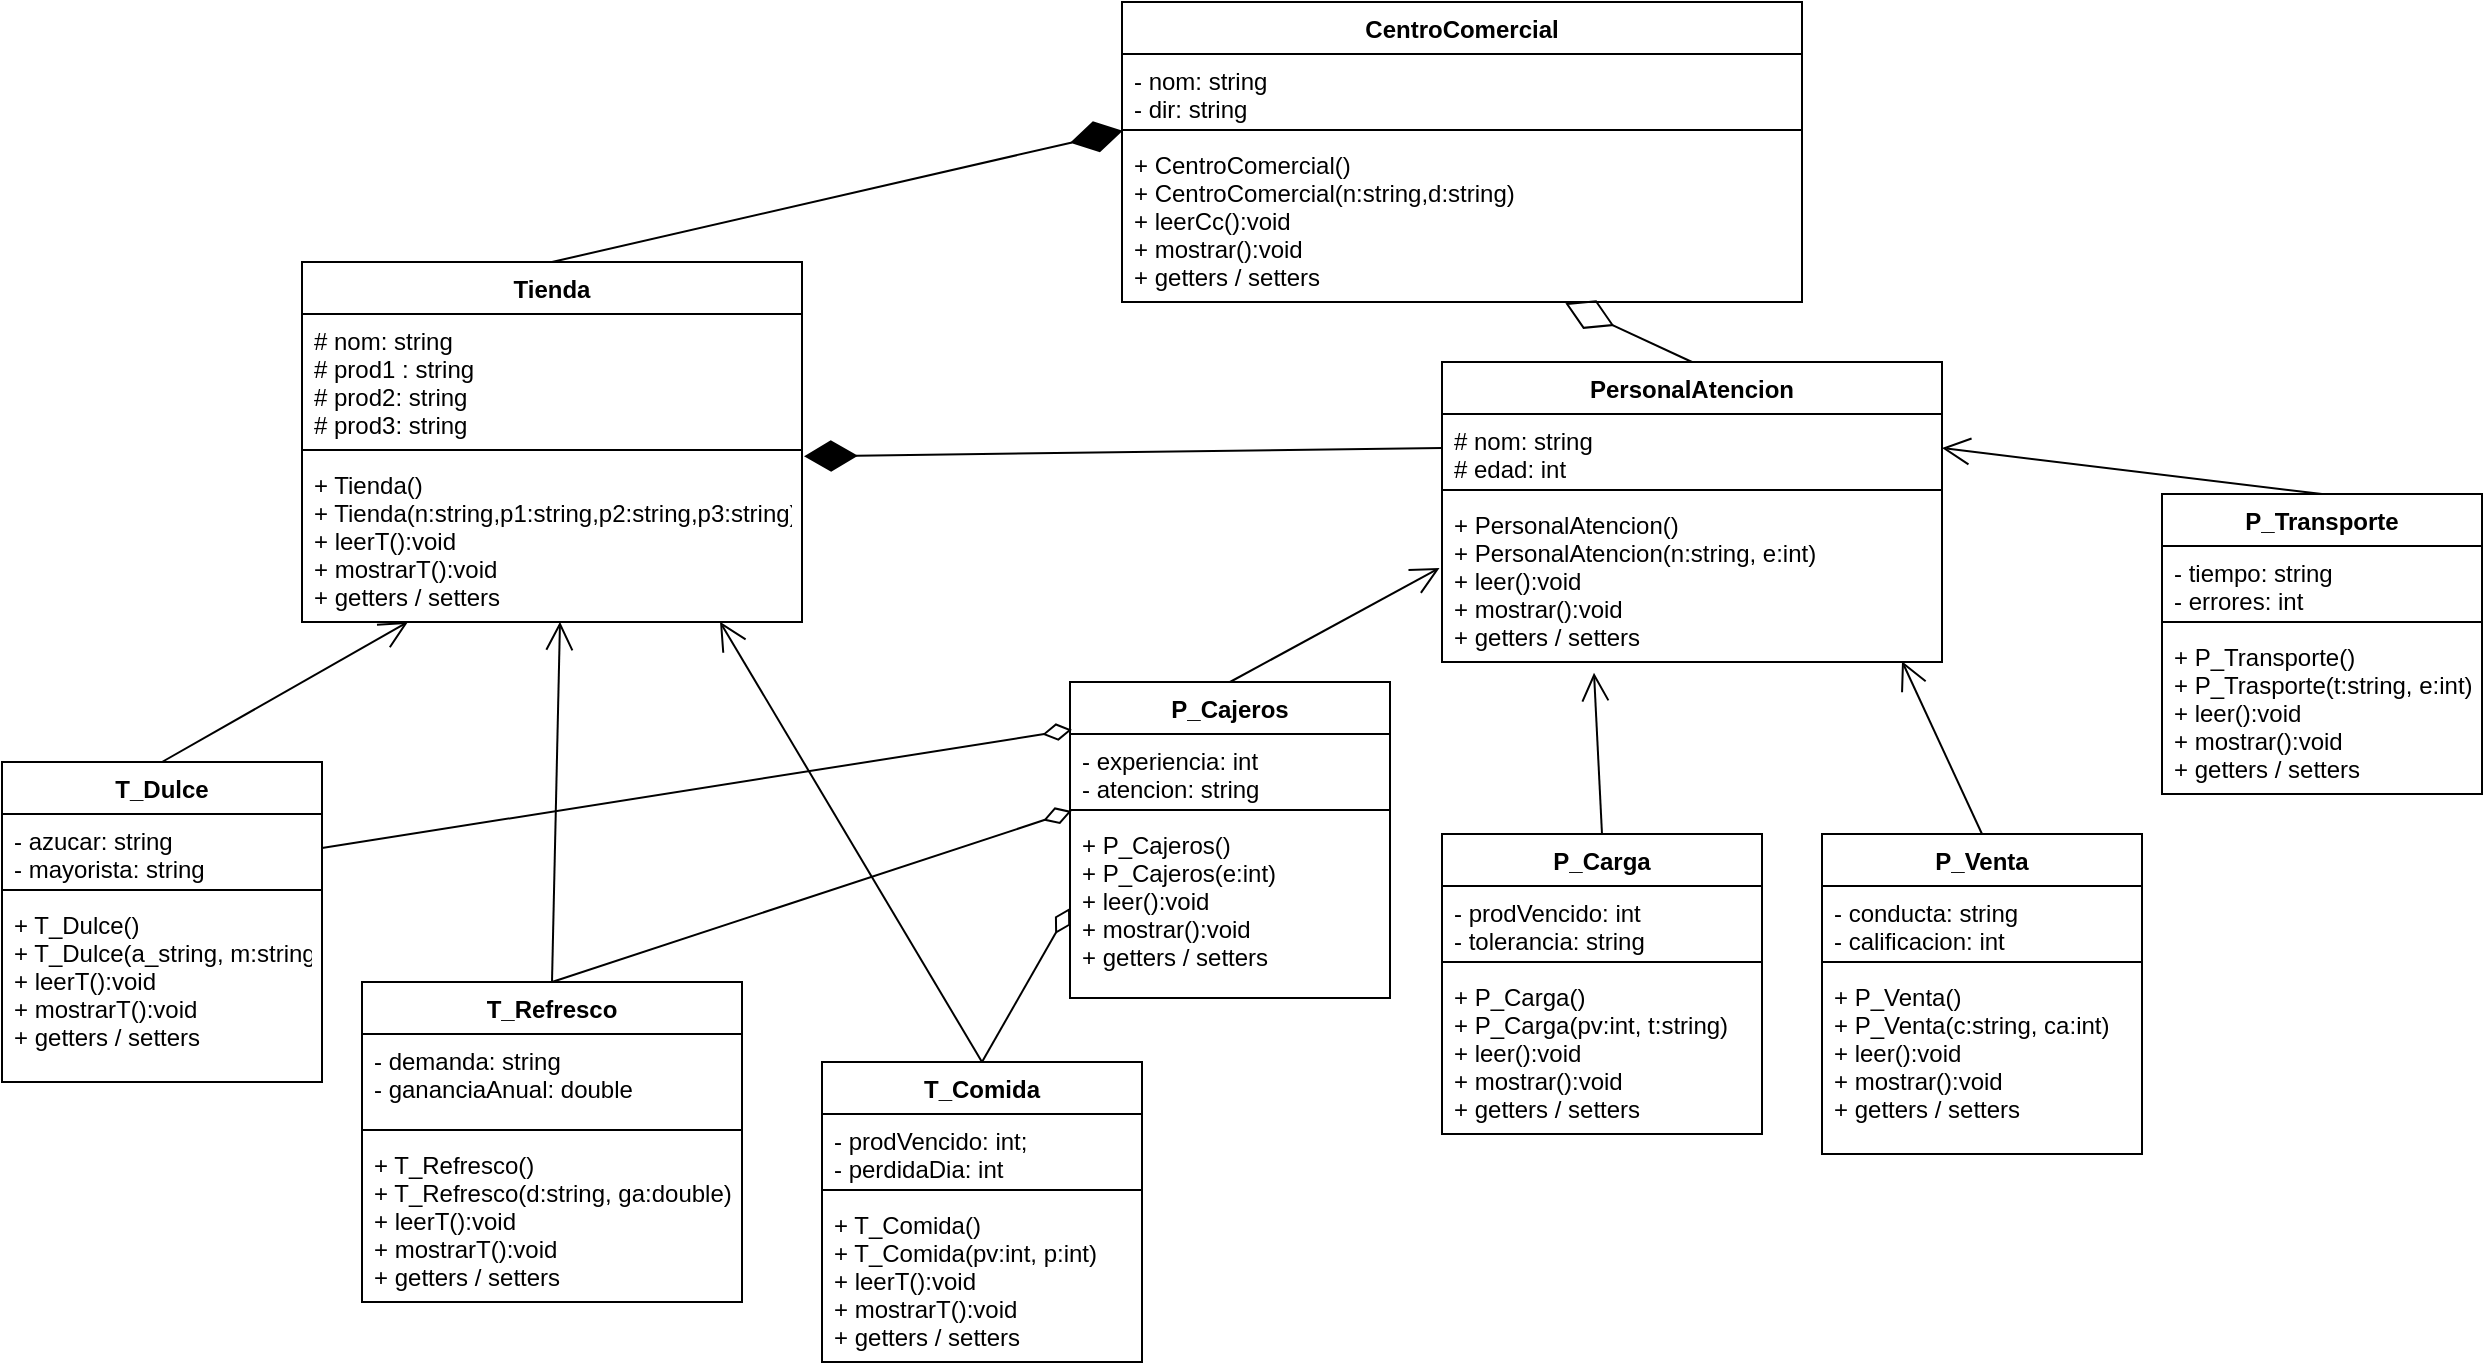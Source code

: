 <mxfile version="16.2.7" type="device"><diagram id="2L1CRwoV-_f4_p95YwWI" name="Page-1"><mxGraphModel dx="2858" dy="1134" grid="1" gridSize="10" guides="1" tooltips="1" connect="1" arrows="1" fold="1" page="1" pageScale="1" pageWidth="827" pageHeight="1169" math="0" shadow="0"><root><mxCell id="0"/><mxCell id="1" parent="0"/><mxCell id="VL1fIqEO-78KAqecMwTS-1" value="PersonalAtencion" style="swimlane;fontStyle=1;align=center;verticalAlign=top;childLayout=stackLayout;horizontal=1;startSize=26;horizontalStack=0;resizeParent=1;resizeParentMax=0;resizeLast=0;collapsible=1;marginBottom=0;" vertex="1" parent="1"><mxGeometry x="400" y="310" width="250" height="150" as="geometry"/></mxCell><mxCell id="VL1fIqEO-78KAqecMwTS-20" value="# nom: string&#10;# edad: int" style="text;strokeColor=none;fillColor=none;align=left;verticalAlign=top;spacingLeft=4;spacingRight=4;overflow=hidden;rotatable=0;points=[[0,0.5],[1,0.5]];portConstraint=eastwest;" vertex="1" parent="VL1fIqEO-78KAqecMwTS-1"><mxGeometry y="26" width="250" height="34" as="geometry"/></mxCell><mxCell id="VL1fIqEO-78KAqecMwTS-3" value="" style="line;strokeWidth=1;fillColor=none;align=left;verticalAlign=middle;spacingTop=-1;spacingLeft=3;spacingRight=3;rotatable=0;labelPosition=right;points=[];portConstraint=eastwest;" vertex="1" parent="VL1fIqEO-78KAqecMwTS-1"><mxGeometry y="60" width="250" height="8" as="geometry"/></mxCell><mxCell id="VL1fIqEO-78KAqecMwTS-4" value="+ PersonalAtencion()&#10;+ PersonalAtencion(n:string, e:int)&#10;+ leer():void&#10;+ mostrar():void&#10;+ getters / setters" style="text;strokeColor=none;fillColor=none;align=left;verticalAlign=top;spacingLeft=4;spacingRight=4;overflow=hidden;rotatable=0;points=[[0,0.5],[1,0.5]];portConstraint=eastwest;" vertex="1" parent="VL1fIqEO-78KAqecMwTS-1"><mxGeometry y="68" width="250" height="82" as="geometry"/></mxCell><mxCell id="VL1fIqEO-78KAqecMwTS-5" value="P_Venta" style="swimlane;fontStyle=1;align=center;verticalAlign=top;childLayout=stackLayout;horizontal=1;startSize=26;horizontalStack=0;resizeParent=1;resizeParentMax=0;resizeLast=0;collapsible=1;marginBottom=0;" vertex="1" parent="1"><mxGeometry x="590" y="546" width="160" height="160" as="geometry"/></mxCell><mxCell id="VL1fIqEO-78KAqecMwTS-6" value="- conducta: string&#10;- calificacion: int&#10;" style="text;strokeColor=none;fillColor=none;align=left;verticalAlign=top;spacingLeft=4;spacingRight=4;overflow=hidden;rotatable=0;points=[[0,0.5],[1,0.5]];portConstraint=eastwest;" vertex="1" parent="VL1fIqEO-78KAqecMwTS-5"><mxGeometry y="26" width="160" height="34" as="geometry"/></mxCell><mxCell id="VL1fIqEO-78KAqecMwTS-7" value="" style="line;strokeWidth=1;fillColor=none;align=left;verticalAlign=middle;spacingTop=-1;spacingLeft=3;spacingRight=3;rotatable=0;labelPosition=right;points=[];portConstraint=eastwest;" vertex="1" parent="VL1fIqEO-78KAqecMwTS-5"><mxGeometry y="60" width="160" height="8" as="geometry"/></mxCell><mxCell id="VL1fIqEO-78KAqecMwTS-8" value="+ P_Venta()&#10;+ P_Venta(c:string, ca:int)&#10;+ leer():void&#10;+ mostrar():void&#10;+ getters / setters" style="text;strokeColor=none;fillColor=none;align=left;verticalAlign=top;spacingLeft=4;spacingRight=4;overflow=hidden;rotatable=0;points=[[0,0.5],[1,0.5]];portConstraint=eastwest;" vertex="1" parent="VL1fIqEO-78KAqecMwTS-5"><mxGeometry y="68" width="160" height="92" as="geometry"/></mxCell><mxCell id="VL1fIqEO-78KAqecMwTS-9" value="Tienda" style="swimlane;fontStyle=1;align=center;verticalAlign=top;childLayout=stackLayout;horizontal=1;startSize=26;horizontalStack=0;resizeParent=1;resizeParentMax=0;resizeLast=0;collapsible=1;marginBottom=0;" vertex="1" parent="1"><mxGeometry x="-170" y="260" width="250" height="180" as="geometry"/></mxCell><mxCell id="VL1fIqEO-78KAqecMwTS-10" value="# nom: string&#10;# prod1 : string&#10;# prod2: string&#10;# prod3: string" style="text;strokeColor=none;fillColor=none;align=left;verticalAlign=top;spacingLeft=4;spacingRight=4;overflow=hidden;rotatable=0;points=[[0,0.5],[1,0.5]];portConstraint=eastwest;" vertex="1" parent="VL1fIqEO-78KAqecMwTS-9"><mxGeometry y="26" width="250" height="64" as="geometry"/></mxCell><mxCell id="VL1fIqEO-78KAqecMwTS-11" value="" style="line;strokeWidth=1;fillColor=none;align=left;verticalAlign=middle;spacingTop=-1;spacingLeft=3;spacingRight=3;rotatable=0;labelPosition=right;points=[];portConstraint=eastwest;" vertex="1" parent="VL1fIqEO-78KAqecMwTS-9"><mxGeometry y="90" width="250" height="8" as="geometry"/></mxCell><mxCell id="VL1fIqEO-78KAqecMwTS-12" value="+ Tienda()&#10;+ Tienda(n:string,p1:string,p2:string,p3:string)&#10;+ leerT():void&#10;+ mostrarT():void&#10;+ getters / setters" style="text;strokeColor=none;fillColor=none;align=left;verticalAlign=top;spacingLeft=4;spacingRight=4;overflow=hidden;rotatable=0;points=[[0,0.5],[1,0.5]];portConstraint=eastwest;" vertex="1" parent="VL1fIqEO-78KAqecMwTS-9"><mxGeometry y="98" width="250" height="82" as="geometry"/></mxCell><mxCell id="VL1fIqEO-78KAqecMwTS-13" value="CentroComercial" style="swimlane;fontStyle=1;align=center;verticalAlign=top;childLayout=stackLayout;horizontal=1;startSize=26;horizontalStack=0;resizeParent=1;resizeParentMax=0;resizeLast=0;collapsible=1;marginBottom=0;" vertex="1" parent="1"><mxGeometry x="240" y="130" width="340" height="150" as="geometry"/></mxCell><mxCell id="VL1fIqEO-78KAqecMwTS-14" value="- nom: string&#10;- dir: string" style="text;strokeColor=none;fillColor=none;align=left;verticalAlign=top;spacingLeft=4;spacingRight=4;overflow=hidden;rotatable=0;points=[[0,0.5],[1,0.5]];portConstraint=eastwest;" vertex="1" parent="VL1fIqEO-78KAqecMwTS-13"><mxGeometry y="26" width="340" height="34" as="geometry"/></mxCell><mxCell id="VL1fIqEO-78KAqecMwTS-15" value="" style="line;strokeWidth=1;fillColor=none;align=left;verticalAlign=middle;spacingTop=-1;spacingLeft=3;spacingRight=3;rotatable=0;labelPosition=right;points=[];portConstraint=eastwest;" vertex="1" parent="VL1fIqEO-78KAqecMwTS-13"><mxGeometry y="60" width="340" height="8" as="geometry"/></mxCell><mxCell id="VL1fIqEO-78KAqecMwTS-16" value="+ CentroComercial()&#10;+ CentroComercial(n:string,d:string)&#10;+ leerCc():void&#10;+ mostrar():void&#10;+ getters / setters" style="text;strokeColor=none;fillColor=none;align=left;verticalAlign=top;spacingLeft=4;spacingRight=4;overflow=hidden;rotatable=0;points=[[0,0.5],[1,0.5]];portConstraint=eastwest;" vertex="1" parent="VL1fIqEO-78KAqecMwTS-13"><mxGeometry y="68" width="340" height="82" as="geometry"/></mxCell><mxCell id="VL1fIqEO-78KAqecMwTS-18" value="" style="endArrow=diamondThin;endFill=1;endSize=24;html=1;rounded=0;entryX=0.001;entryY=-0.044;entryDx=0;entryDy=0;entryPerimeter=0;exitX=0.5;exitY=0;exitDx=0;exitDy=0;" edge="1" parent="1" source="VL1fIqEO-78KAqecMwTS-9" target="VL1fIqEO-78KAqecMwTS-16"><mxGeometry width="160" relative="1" as="geometry"><mxPoint x="180" y="450" as="sourcePoint"/><mxPoint x="340" y="450" as="targetPoint"/></mxGeometry></mxCell><mxCell id="VL1fIqEO-78KAqecMwTS-21" value="" style="endArrow=diamondThin;endFill=1;endSize=24;html=1;rounded=0;entryX=1.004;entryY=0.897;entryDx=0;entryDy=0;entryPerimeter=0;exitX=0;exitY=0.5;exitDx=0;exitDy=0;" edge="1" parent="1" source="VL1fIqEO-78KAqecMwTS-20" target="VL1fIqEO-78KAqecMwTS-11"><mxGeometry width="160" relative="1" as="geometry"><mxPoint x="145" y="430" as="sourcePoint"/><mxPoint x="250.34" y="244.392" as="targetPoint"/></mxGeometry></mxCell><mxCell id="VL1fIqEO-78KAqecMwTS-22" value="" style="endArrow=diamondThin;endFill=0;endSize=24;html=1;rounded=0;exitX=0.5;exitY=0;exitDx=0;exitDy=0;entryX=0.652;entryY=1.007;entryDx=0;entryDy=0;entryPerimeter=0;" edge="1" parent="1" source="VL1fIqEO-78KAqecMwTS-1" target="VL1fIqEO-78KAqecMwTS-16"><mxGeometry width="160" relative="1" as="geometry"><mxPoint x="360" y="420" as="sourcePoint"/><mxPoint x="520" y="420" as="targetPoint"/></mxGeometry></mxCell><mxCell id="VL1fIqEO-78KAqecMwTS-23" value="" style="endArrow=open;endFill=1;endSize=12;html=1;rounded=0;exitX=0.5;exitY=0;exitDx=0;exitDy=0;entryX=-0.005;entryY=0.427;entryDx=0;entryDy=0;entryPerimeter=0;" edge="1" parent="1" source="VL1fIqEO-78KAqecMwTS-30" target="VL1fIqEO-78KAqecMwTS-4"><mxGeometry width="160" relative="1" as="geometry"><mxPoint x="550" y="540" as="sourcePoint"/><mxPoint x="510" y="430" as="targetPoint"/></mxGeometry></mxCell><mxCell id="VL1fIqEO-78KAqecMwTS-24" value="" style="endArrow=open;endFill=1;endSize=12;html=1;rounded=0;entryX=0.304;entryY=1.066;entryDx=0;entryDy=0;entryPerimeter=0;exitX=0.5;exitY=0;exitDx=0;exitDy=0;" edge="1" parent="1" source="VL1fIqEO-78KAqecMwTS-26" target="VL1fIqEO-78KAqecMwTS-4"><mxGeometry width="160" relative="1" as="geometry"><mxPoint x="470" y="520" as="sourcePoint"/><mxPoint x="460" y="470" as="targetPoint"/></mxGeometry></mxCell><mxCell id="VL1fIqEO-78KAqecMwTS-25" value="" style="endArrow=open;endFill=1;endSize=12;html=1;rounded=0;entryX=0.92;entryY=0.995;entryDx=0;entryDy=0;exitX=0.5;exitY=0;exitDx=0;exitDy=0;entryPerimeter=0;" edge="1" parent="1" source="VL1fIqEO-78KAqecMwTS-5" target="VL1fIqEO-78KAqecMwTS-4"><mxGeometry width="160" relative="1" as="geometry"><mxPoint x="400" y="500" as="sourcePoint"/><mxPoint x="450" y="530" as="targetPoint"/></mxGeometry></mxCell><mxCell id="VL1fIqEO-78KAqecMwTS-26" value="P_Carga" style="swimlane;fontStyle=1;align=center;verticalAlign=top;childLayout=stackLayout;horizontal=1;startSize=26;horizontalStack=0;resizeParent=1;resizeParentMax=0;resizeLast=0;collapsible=1;marginBottom=0;" vertex="1" parent="1"><mxGeometry x="400" y="546" width="160" height="150" as="geometry"/></mxCell><mxCell id="VL1fIqEO-78KAqecMwTS-27" value="- prodVencido: int&#10;- tolerancia: string" style="text;strokeColor=none;fillColor=none;align=left;verticalAlign=top;spacingLeft=4;spacingRight=4;overflow=hidden;rotatable=0;points=[[0,0.5],[1,0.5]];portConstraint=eastwest;" vertex="1" parent="VL1fIqEO-78KAqecMwTS-26"><mxGeometry y="26" width="160" height="34" as="geometry"/></mxCell><mxCell id="VL1fIqEO-78KAqecMwTS-28" value="" style="line;strokeWidth=1;fillColor=none;align=left;verticalAlign=middle;spacingTop=-1;spacingLeft=3;spacingRight=3;rotatable=0;labelPosition=right;points=[];portConstraint=eastwest;" vertex="1" parent="VL1fIqEO-78KAqecMwTS-26"><mxGeometry y="60" width="160" height="8" as="geometry"/></mxCell><mxCell id="VL1fIqEO-78KAqecMwTS-29" value="+ P_Carga()&#10;+ P_Carga(pv:int, t:string)&#10;+ leer():void&#10;+ mostrar():void&#10;+ getters / setters" style="text;strokeColor=none;fillColor=none;align=left;verticalAlign=top;spacingLeft=4;spacingRight=4;overflow=hidden;rotatable=0;points=[[0,0.5],[1,0.5]];portConstraint=eastwest;" vertex="1" parent="VL1fIqEO-78KAqecMwTS-26"><mxGeometry y="68" width="160" height="82" as="geometry"/></mxCell><mxCell id="VL1fIqEO-78KAqecMwTS-30" value="P_Cajeros" style="swimlane;fontStyle=1;align=center;verticalAlign=top;childLayout=stackLayout;horizontal=1;startSize=26;horizontalStack=0;resizeParent=1;resizeParentMax=0;resizeLast=0;collapsible=1;marginBottom=0;" vertex="1" parent="1"><mxGeometry x="214" y="470" width="160" height="158" as="geometry"/></mxCell><mxCell id="VL1fIqEO-78KAqecMwTS-43" value="- experiencia: int&#10;- atencion: string" style="text;strokeColor=none;fillColor=none;align=left;verticalAlign=top;spacingLeft=4;spacingRight=4;overflow=hidden;rotatable=0;points=[[0,0.5],[1,0.5]];portConstraint=eastwest;" vertex="1" parent="VL1fIqEO-78KAqecMwTS-30"><mxGeometry y="26" width="160" height="34" as="geometry"/></mxCell><mxCell id="VL1fIqEO-78KAqecMwTS-32" value="" style="line;strokeWidth=1;fillColor=none;align=left;verticalAlign=middle;spacingTop=-1;spacingLeft=3;spacingRight=3;rotatable=0;labelPosition=right;points=[];portConstraint=eastwest;" vertex="1" parent="VL1fIqEO-78KAqecMwTS-30"><mxGeometry y="60" width="160" height="8" as="geometry"/></mxCell><mxCell id="VL1fIqEO-78KAqecMwTS-33" value="+ P_Cajeros()&#10;+ P_Cajeros(e:int)&#10;+ leer():void&#10;+ mostrar():void&#10;+ getters / setters" style="text;strokeColor=none;fillColor=none;align=left;verticalAlign=top;spacingLeft=4;spacingRight=4;overflow=hidden;rotatable=0;points=[[0,0.5],[1,0.5]];portConstraint=eastwest;" vertex="1" parent="VL1fIqEO-78KAqecMwTS-30"><mxGeometry y="68" width="160" height="90" as="geometry"/></mxCell><mxCell id="VL1fIqEO-78KAqecMwTS-34" value="P_Transporte" style="swimlane;fontStyle=1;align=center;verticalAlign=top;childLayout=stackLayout;horizontal=1;startSize=26;horizontalStack=0;resizeParent=1;resizeParentMax=0;resizeLast=0;collapsible=1;marginBottom=0;" vertex="1" parent="1"><mxGeometry x="760" y="376" width="160" height="150" as="geometry"/></mxCell><mxCell id="VL1fIqEO-78KAqecMwTS-35" value="- tiempo: string&#10;- errores: int" style="text;strokeColor=none;fillColor=none;align=left;verticalAlign=top;spacingLeft=4;spacingRight=4;overflow=hidden;rotatable=0;points=[[0,0.5],[1,0.5]];portConstraint=eastwest;" vertex="1" parent="VL1fIqEO-78KAqecMwTS-34"><mxGeometry y="26" width="160" height="34" as="geometry"/></mxCell><mxCell id="VL1fIqEO-78KAqecMwTS-36" value="" style="line;strokeWidth=1;fillColor=none;align=left;verticalAlign=middle;spacingTop=-1;spacingLeft=3;spacingRight=3;rotatable=0;labelPosition=right;points=[];portConstraint=eastwest;" vertex="1" parent="VL1fIqEO-78KAqecMwTS-34"><mxGeometry y="60" width="160" height="8" as="geometry"/></mxCell><mxCell id="VL1fIqEO-78KAqecMwTS-37" value="+ P_Transporte()&#10;+ P_Trasporte(t:string, e:int)&#10;+ leer():void&#10;+ mostrar():void&#10;+ getters / setters" style="text;strokeColor=none;fillColor=none;align=left;verticalAlign=top;spacingLeft=4;spacingRight=4;overflow=hidden;rotatable=0;points=[[0,0.5],[1,0.5]];portConstraint=eastwest;" vertex="1" parent="VL1fIqEO-78KAqecMwTS-34"><mxGeometry y="68" width="160" height="82" as="geometry"/></mxCell><mxCell id="VL1fIqEO-78KAqecMwTS-42" value="" style="endArrow=open;endFill=1;endSize=12;html=1;rounded=0;entryX=1;entryY=0.5;entryDx=0;entryDy=0;exitX=0.5;exitY=0;exitDx=0;exitDy=0;" edge="1" parent="1" source="VL1fIqEO-78KAqecMwTS-34" target="VL1fIqEO-78KAqecMwTS-20"><mxGeometry width="160" relative="1" as="geometry"><mxPoint x="560" y="550" as="sourcePoint"/><mxPoint x="600" y="250" as="targetPoint"/></mxGeometry></mxCell><mxCell id="VL1fIqEO-78KAqecMwTS-44" value="T_Comida" style="swimlane;fontStyle=1;align=center;verticalAlign=top;childLayout=stackLayout;horizontal=1;startSize=26;horizontalStack=0;resizeParent=1;resizeParentMax=0;resizeLast=0;collapsible=1;marginBottom=0;" vertex="1" parent="1"><mxGeometry x="90" y="660" width="160" height="150" as="geometry"/></mxCell><mxCell id="VL1fIqEO-78KAqecMwTS-45" value="- prodVencido: int;&#10;- perdidaDia: int" style="text;strokeColor=none;fillColor=none;align=left;verticalAlign=top;spacingLeft=4;spacingRight=4;overflow=hidden;rotatable=0;points=[[0,0.5],[1,0.5]];portConstraint=eastwest;" vertex="1" parent="VL1fIqEO-78KAqecMwTS-44"><mxGeometry y="26" width="160" height="34" as="geometry"/></mxCell><mxCell id="VL1fIqEO-78KAqecMwTS-46" value="" style="line;strokeWidth=1;fillColor=none;align=left;verticalAlign=middle;spacingTop=-1;spacingLeft=3;spacingRight=3;rotatable=0;labelPosition=right;points=[];portConstraint=eastwest;" vertex="1" parent="VL1fIqEO-78KAqecMwTS-44"><mxGeometry y="60" width="160" height="8" as="geometry"/></mxCell><mxCell id="VL1fIqEO-78KAqecMwTS-47" value="+ T_Comida()&#10;+ T_Comida(pv:int, p:int)&#10;+ leerT():void&#10;+ mostrarT():void&#10;+ getters / setters" style="text;strokeColor=none;fillColor=none;align=left;verticalAlign=top;spacingLeft=4;spacingRight=4;overflow=hidden;rotatable=0;points=[[0,0.5],[1,0.5]];portConstraint=eastwest;" vertex="1" parent="VL1fIqEO-78KAqecMwTS-44"><mxGeometry y="68" width="160" height="82" as="geometry"/></mxCell><mxCell id="VL1fIqEO-78KAqecMwTS-48" value="T_Refresco" style="swimlane;fontStyle=1;align=center;verticalAlign=top;childLayout=stackLayout;horizontal=1;startSize=26;horizontalStack=0;resizeParent=1;resizeParentMax=0;resizeLast=0;collapsible=1;marginBottom=0;" vertex="1" parent="1"><mxGeometry x="-140" y="620" width="190" height="160" as="geometry"/></mxCell><mxCell id="VL1fIqEO-78KAqecMwTS-49" value="- demanda: string&#10;- gananciaAnual: double" style="text;strokeColor=none;fillColor=none;align=left;verticalAlign=top;spacingLeft=4;spacingRight=4;overflow=hidden;rotatable=0;points=[[0,0.5],[1,0.5]];portConstraint=eastwest;" vertex="1" parent="VL1fIqEO-78KAqecMwTS-48"><mxGeometry y="26" width="190" height="44" as="geometry"/></mxCell><mxCell id="VL1fIqEO-78KAqecMwTS-50" value="" style="line;strokeWidth=1;fillColor=none;align=left;verticalAlign=middle;spacingTop=-1;spacingLeft=3;spacingRight=3;rotatable=0;labelPosition=right;points=[];portConstraint=eastwest;" vertex="1" parent="VL1fIqEO-78KAqecMwTS-48"><mxGeometry y="70" width="190" height="8" as="geometry"/></mxCell><mxCell id="VL1fIqEO-78KAqecMwTS-51" value="+ T_Refresco()&#10;+ T_Refresco(d:string, ga:double)&#10;+ leerT():void&#10;+ mostrarT():void&#10;+ getters / setters" style="text;strokeColor=none;fillColor=none;align=left;verticalAlign=top;spacingLeft=4;spacingRight=4;overflow=hidden;rotatable=0;points=[[0,0.5],[1,0.5]];portConstraint=eastwest;" vertex="1" parent="VL1fIqEO-78KAqecMwTS-48"><mxGeometry y="78" width="190" height="82" as="geometry"/></mxCell><mxCell id="VL1fIqEO-78KAqecMwTS-52" value="T_Dulce" style="swimlane;fontStyle=1;align=center;verticalAlign=top;childLayout=stackLayout;horizontal=1;startSize=26;horizontalStack=0;resizeParent=1;resizeParentMax=0;resizeLast=0;collapsible=1;marginBottom=0;" vertex="1" parent="1"><mxGeometry x="-320" y="510" width="160" height="160" as="geometry"/></mxCell><mxCell id="VL1fIqEO-78KAqecMwTS-53" value="- azucar: string&#10;- mayorista: string" style="text;strokeColor=none;fillColor=none;align=left;verticalAlign=top;spacingLeft=4;spacingRight=4;overflow=hidden;rotatable=0;points=[[0,0.5],[1,0.5]];portConstraint=eastwest;" vertex="1" parent="VL1fIqEO-78KAqecMwTS-52"><mxGeometry y="26" width="160" height="34" as="geometry"/></mxCell><mxCell id="VL1fIqEO-78KAqecMwTS-54" value="" style="line;strokeWidth=1;fillColor=none;align=left;verticalAlign=middle;spacingTop=-1;spacingLeft=3;spacingRight=3;rotatable=0;labelPosition=right;points=[];portConstraint=eastwest;" vertex="1" parent="VL1fIqEO-78KAqecMwTS-52"><mxGeometry y="60" width="160" height="8" as="geometry"/></mxCell><mxCell id="VL1fIqEO-78KAqecMwTS-55" value="+ T_Dulce()&#10;+ T_Dulce(a_string, m:string)&#10;+ leerT():void&#10;+ mostrarT():void&#10;+ getters / setters" style="text;strokeColor=none;fillColor=none;align=left;verticalAlign=top;spacingLeft=4;spacingRight=4;overflow=hidden;rotatable=0;points=[[0,0.5],[1,0.5]];portConstraint=eastwest;" vertex="1" parent="VL1fIqEO-78KAqecMwTS-52"><mxGeometry y="68" width="160" height="92" as="geometry"/></mxCell><mxCell id="VL1fIqEO-78KAqecMwTS-58" value="" style="endArrow=diamondThin;endFill=0;endSize=12;html=1;rounded=0;exitX=0.5;exitY=0;exitDx=0;exitDy=0;entryX=0;entryY=0.5;entryDx=0;entryDy=0;" edge="1" parent="1" source="VL1fIqEO-78KAqecMwTS-44" target="VL1fIqEO-78KAqecMwTS-33"><mxGeometry width="160" relative="1" as="geometry"><mxPoint x="-20" y="480" as="sourcePoint"/><mxPoint x="70" y="660" as="targetPoint"/></mxGeometry></mxCell><mxCell id="VL1fIqEO-78KAqecMwTS-60" value="" style="endArrow=diamondThin;endFill=0;endSize=12;html=1;rounded=0;exitX=1;exitY=0.5;exitDx=0;exitDy=0;entryX=0.006;entryY=0.151;entryDx=0;entryDy=0;entryPerimeter=0;" edge="1" parent="1" source="VL1fIqEO-78KAqecMwTS-53" target="VL1fIqEO-78KAqecMwTS-30"><mxGeometry width="160" relative="1" as="geometry"><mxPoint x="-20" y="480" as="sourcePoint"/><mxPoint x="210" y="490" as="targetPoint"/></mxGeometry></mxCell><mxCell id="VL1fIqEO-78KAqecMwTS-59" value="" style="endArrow=diamondThin;endFill=0;endSize=12;html=1;rounded=0;entryX=0.005;entryY=1.133;entryDx=0;entryDy=0;exitX=0.5;exitY=0;exitDx=0;exitDy=0;entryPerimeter=0;" edge="1" parent="1" source="VL1fIqEO-78KAqecMwTS-48" target="VL1fIqEO-78KAqecMwTS-43"><mxGeometry width="160" relative="1" as="geometry"><mxPoint x="-20" y="480" as="sourcePoint"/><mxPoint x="140" y="480" as="targetPoint"/></mxGeometry></mxCell><mxCell id="VL1fIqEO-78KAqecMwTS-70" value="" style="endArrow=open;endFill=1;endSize=12;html=1;rounded=0;exitX=0.5;exitY=0;exitDx=0;exitDy=0;" edge="1" parent="1" source="VL1fIqEO-78KAqecMwTS-52" target="VL1fIqEO-78KAqecMwTS-12"><mxGeometry width="160" relative="1" as="geometry"><mxPoint x="-150" y="563.0" as="sourcePoint"/><mxPoint x="224.96" y="503.858" as="targetPoint"/></mxGeometry></mxCell><mxCell id="VL1fIqEO-78KAqecMwTS-72" value="" style="endArrow=open;endFill=1;endSize=12;html=1;rounded=0;exitX=0.5;exitY=0;exitDx=0;exitDy=0;entryX=0.516;entryY=0.999;entryDx=0;entryDy=0;entryPerimeter=0;" edge="1" parent="1" source="VL1fIqEO-78KAqecMwTS-48" target="VL1fIqEO-78KAqecMwTS-12"><mxGeometry width="160" relative="1" as="geometry"><mxPoint x="-150" y="540" as="sourcePoint"/><mxPoint x="-27.027" y="470.0" as="targetPoint"/></mxGeometry></mxCell><mxCell id="VL1fIqEO-78KAqecMwTS-74" value="" style="endArrow=open;endFill=1;endSize=12;html=1;rounded=0;exitX=0.5;exitY=0;exitDx=0;exitDy=0;entryX=0.836;entryY=0.999;entryDx=0;entryDy=0;entryPerimeter=0;" edge="1" parent="1" source="VL1fIqEO-78KAqecMwTS-44" target="VL1fIqEO-78KAqecMwTS-12"><mxGeometry width="160" relative="1" as="geometry"><mxPoint x="-60" y="550" as="sourcePoint"/><mxPoint x="62.973" y="480.0" as="targetPoint"/></mxGeometry></mxCell></root></mxGraphModel></diagram></mxfile>